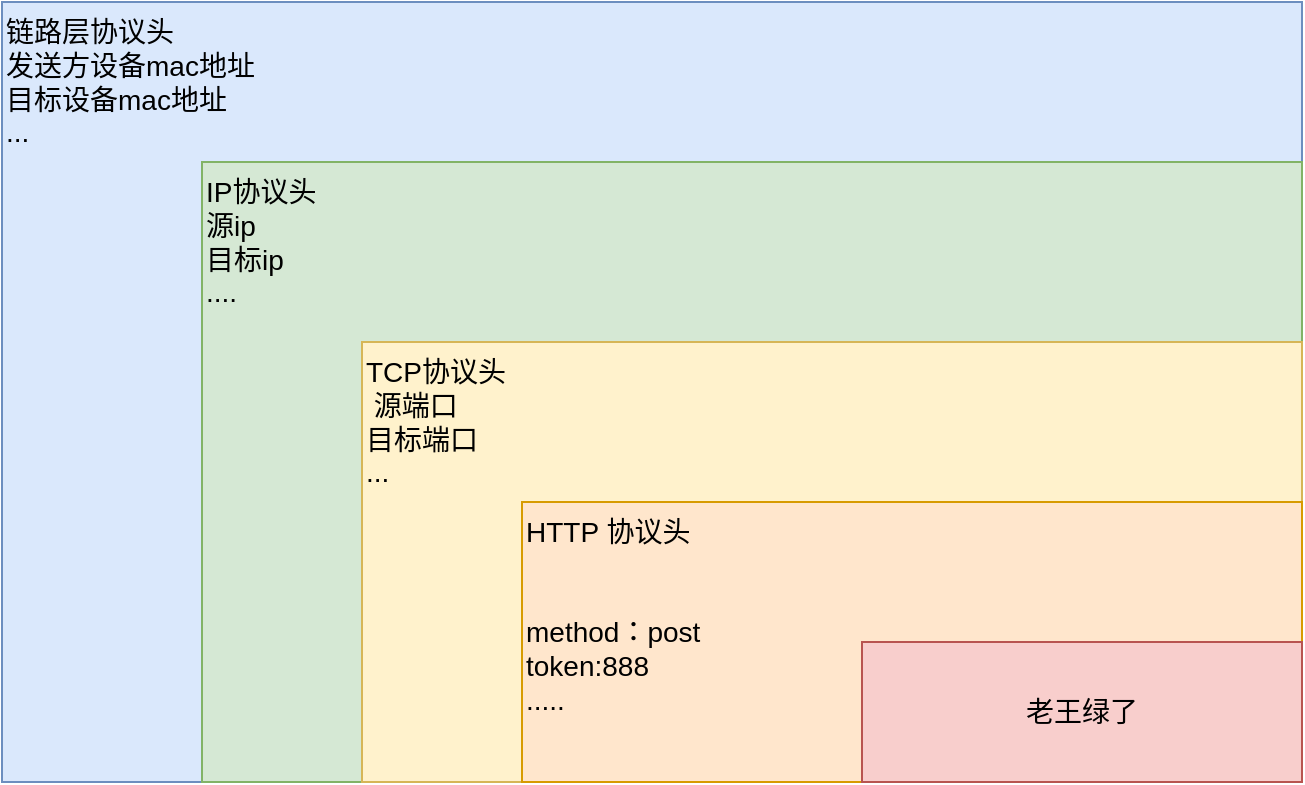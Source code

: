 <mxfile version="26.2.12">
  <diagram name="第 1 页" id="WxR1cBTqG3G4hPXAC4Pl">
    <mxGraphModel dx="1428" dy="751" grid="1" gridSize="10" guides="1" tooltips="1" connect="1" arrows="1" fold="1" page="1" pageScale="1" pageWidth="827" pageHeight="1169" math="0" shadow="0">
      <root>
        <mxCell id="0" />
        <mxCell id="1" parent="0" />
        <mxCell id="0dpP0bNjDy4Fsb3Mftks-1" value="&lt;font style=&quot;vertical-align: inherit;&quot; class=&quot;notranslate fyzs-translate-target fyzs-translate-target-wrapper&quot;&gt;&lt;font style=&quot;vertical-align: inherit;&quot; class=&quot;notranslate fyzs-translate-target fyzs-translate-target-box&quot;&gt;&lt;font style=&quot;vertical-align: inherit;&quot; title=&quot;l&quot; class=&quot;notranslate fyzs-translate-target fyzs-translate-target-text&quot;&gt;链路层协议头&lt;/font&gt;&lt;/font&gt;&lt;/font&gt;&lt;div&gt;&lt;font style=&quot;vertical-align: inherit;&quot; class=&quot;notranslate fyzs-translate-target fyzs-translate-target-wrapper&quot;&gt;&lt;font style=&quot;vertical-align: inherit;&quot; class=&quot;notranslate fyzs-translate-target fyzs-translate-target-box&quot;&gt;&lt;font style=&quot;vertical-align: inherit;&quot; title=&quot;l&quot; class=&quot;notranslate fyzs-translate-target fyzs-translate-target-text&quot;&gt;发送方设备mac地址&lt;/font&gt;&lt;/font&gt;&lt;/font&gt;&lt;/div&gt;&lt;div&gt;&lt;font style=&quot;vertical-align: inherit;&quot; class=&quot;notranslate fyzs-translate-target fyzs-translate-target-wrapper&quot;&gt;&lt;font style=&quot;vertical-align: inherit;&quot; class=&quot;notranslate fyzs-translate-target fyzs-translate-target-box&quot;&gt;&lt;font style=&quot;vertical-align: inherit;&quot; title=&quot;l&quot; class=&quot;notranslate fyzs-translate-target fyzs-translate-target-text&quot;&gt;目标设备mac地址&lt;/font&gt;&lt;/font&gt;&lt;/font&gt;&lt;/div&gt;&lt;div&gt;&lt;font style=&quot;vertical-align: inherit;&quot; class=&quot;notranslate fyzs-translate-target fyzs-translate-target-wrapper&quot;&gt;&lt;font style=&quot;vertical-align: inherit;&quot; class=&quot;notranslate fyzs-translate-target fyzs-translate-target-box&quot;&gt;&lt;font style=&quot;vertical-align: inherit;&quot; title=&quot;l&quot; class=&quot;notranslate fyzs-translate-target fyzs-translate-target-text&quot;&gt;...&lt;/font&gt;&lt;/font&gt;&lt;/font&gt;&lt;/div&gt;" style="rounded=0;whiteSpace=wrap;html=1;align=left;verticalAlign=top;fillColor=#dae8fc;strokeColor=#6c8ebf;fontSize=14;" parent="1" vertex="1">
          <mxGeometry x="200" y="170" width="650" height="390" as="geometry" />
        </mxCell>
        <mxCell id="0dpP0bNjDy4Fsb3Mftks-2" value="&lt;font style=&quot;vertical-align: inherit;&quot; class=&quot;notranslate fyzs-translate-target fyzs-translate-target-wrapper&quot;&gt;&lt;font style=&quot;vertical-align: inherit;&quot; class=&quot;notranslate fyzs-translate-target fyzs-translate-target-box&quot;&gt;&lt;font style=&quot;vertical-align: inherit;&quot; title=&quot;I&quot; class=&quot;notranslate fyzs-translate-target fyzs-translate-target-text&quot;&gt;IP协议头&lt;/font&gt;&lt;/font&gt;&lt;/font&gt;&lt;div&gt;&lt;font style=&quot;vertical-align: inherit;&quot; class=&quot;notranslate fyzs-translate-target fyzs-translate-target-wrapper&quot;&gt;&lt;font style=&quot;vertical-align: inherit;&quot; class=&quot;notranslate fyzs-translate-target fyzs-translate-target-box&quot;&gt;&lt;font style=&quot;vertical-align: inherit;&quot; title=&quot;I&quot; class=&quot;notranslate fyzs-translate-target fyzs-translate-target-text&quot;&gt;源ip&lt;/font&gt;&lt;/font&gt;&lt;/font&gt;&lt;/div&gt;&lt;div&gt;&lt;font style=&quot;vertical-align: inherit;&quot; class=&quot;notranslate fyzs-translate-target fyzs-translate-target-wrapper&quot;&gt;&lt;font style=&quot;vertical-align: inherit;&quot; class=&quot;notranslate fyzs-translate-target fyzs-translate-target-box&quot;&gt;&lt;font style=&quot;vertical-align: inherit;&quot; title=&quot;m&quot; class=&quot;notranslate fyzs-translate-target fyzs-translate-target-text&quot;&gt;目标ip&lt;/font&gt;&lt;/font&gt;&lt;/font&gt;&lt;/div&gt;&lt;div&gt;&lt;font style=&quot;vertical-align: inherit;&quot; class=&quot;notranslate fyzs-translate-target fyzs-translate-target-wrapper&quot;&gt;&lt;font style=&quot;vertical-align: inherit;&quot; class=&quot;notranslate fyzs-translate-target fyzs-translate-target-box&quot;&gt;&lt;font style=&quot;vertical-align: inherit;&quot; title=&quot;m&quot; class=&quot;notranslate fyzs-translate-target fyzs-translate-target-text&quot;&gt;....&lt;/font&gt;&lt;/font&gt;&lt;/font&gt;&lt;/div&gt;" style="rounded=0;whiteSpace=wrap;html=1;align=left;verticalAlign=top;fillColor=#d5e8d4;strokeColor=#82b366;fontSize=14;" parent="1" vertex="1">
          <mxGeometry x="300" y="250" width="550" height="310" as="geometry" />
        </mxCell>
        <mxCell id="0dpP0bNjDy4Fsb3Mftks-3" value="&lt;font style=&quot;vertical-align: inherit;&quot; class=&quot;notranslate fyzs-translate-target fyzs-translate-target-wrapper&quot;&gt;&lt;font style=&quot;vertical-align: inherit;&quot; class=&quot;notranslate fyzs-translate-target fyzs-translate-target-box&quot;&gt;&lt;font style=&quot;vertical-align: inherit;&quot; title=&quot;T&quot; class=&quot;notranslate fyzs-translate-target fyzs-translate-target-text&quot;&gt;TCP协议头&lt;/font&gt;&lt;/font&gt;&lt;/font&gt;&lt;div&gt;&lt;font style=&quot;vertical-align: inherit;&quot; class=&quot;notranslate fyzs-translate-target fyzs-translate-target-wrapper&quot;&gt;&lt;font style=&quot;vertical-align: inherit;&quot; class=&quot;notranslate fyzs-translate-target fyzs-translate-target-box&quot;&gt;&lt;font style=&quot;vertical-align: inherit;&quot; title=&quot;T&quot; class=&quot;notranslate fyzs-translate-target fyzs-translate-target-text&quot;&gt;&amp;nbsp;源端口&lt;/font&gt;&lt;/font&gt;&lt;/font&gt;&lt;/div&gt;&lt;div&gt;&lt;font style=&quot;vertical-align: inherit;&quot; class=&quot;notranslate fyzs-translate-target fyzs-translate-target-wrapper&quot;&gt;&lt;font style=&quot;vertical-align: inherit;&quot; class=&quot;notranslate fyzs-translate-target fyzs-translate-target-box&quot;&gt;&lt;font style=&quot;vertical-align: inherit;&quot; title=&quot;T&quot; class=&quot;notranslate fyzs-translate-target fyzs-translate-target-text&quot;&gt;目标端口&lt;/font&gt;&lt;/font&gt;&lt;/font&gt;&lt;/div&gt;&lt;div&gt;&lt;font style=&quot;vertical-align: inherit;&quot; class=&quot;notranslate fyzs-translate-target fyzs-translate-target-wrapper&quot;&gt;&lt;font style=&quot;vertical-align: inherit;&quot; class=&quot;notranslate fyzs-translate-target fyzs-translate-target-box&quot;&gt;&lt;font style=&quot;vertical-align: inherit;&quot; title=&quot;.&quot; class=&quot;notranslate fyzs-translate-target fyzs-translate-target-text&quot;&gt;...&lt;/font&gt;&lt;/font&gt;&lt;/font&gt;&lt;/div&gt;" style="rounded=0;whiteSpace=wrap;html=1;align=left;verticalAlign=top;fillColor=#fff2cc;strokeColor=#d6b656;fontSize=14;" parent="1" vertex="1">
          <mxGeometry x="380" y="340" width="470" height="220" as="geometry" />
        </mxCell>
        <mxCell id="0dpP0bNjDy4Fsb3Mftks-4" value="&lt;font style=&quot;vertical-align: inherit;&quot; class=&quot;notranslate fyzs-translate-target fyzs-translate-target-wrapper&quot;&gt;&lt;font style=&quot;vertical-align: inherit;&quot; class=&quot;notranslate fyzs-translate-target fyzs-translate-target-box&quot;&gt;&lt;font style=&quot;vertical-align: inherit;&quot; title=&quot;H&quot; class=&quot;notranslate fyzs-translate-target fyzs-translate-target-text&quot;&gt;HTTP 协议头&lt;/font&gt;&lt;/font&gt;&lt;/font&gt;&lt;div&gt;&lt;font style=&quot;vertical-align: inherit;&quot; class=&quot;notranslate fyzs-translate-target fyzs-translate-target-wrapper&quot;&gt;&lt;font style=&quot;vertical-align: inherit;&quot; class=&quot;notranslate fyzs-translate-target fyzs-translate-target-box&quot;&gt;&lt;font style=&quot;vertical-align: inherit;&quot; title=&quot;H&quot; class=&quot;notranslate fyzs-translate-target fyzs-translate-target-text&quot;&gt;&lt;br&gt;&lt;/font&gt;&lt;/font&gt;&lt;/font&gt;&lt;/div&gt;&lt;div&gt;&lt;font style=&quot;vertical-align: inherit;&quot; class=&quot;notranslate fyzs-translate-target fyzs-translate-target-wrapper&quot;&gt;&lt;font style=&quot;vertical-align: inherit;&quot; class=&quot;notranslate fyzs-translate-target fyzs-translate-target-box&quot;&gt;&lt;font style=&quot;vertical-align: inherit;&quot; title=&quot;H&quot; class=&quot;notranslate fyzs-translate-target fyzs-translate-target-text&quot;&gt;&lt;br&gt;&lt;/font&gt;&lt;/font&gt;&lt;/font&gt;&lt;/div&gt;&lt;div&gt;&lt;font style=&quot;vertical-align: inherit;&quot; class=&quot;notranslate fyzs-translate-target fyzs-translate-target-wrapper&quot;&gt;&lt;font style=&quot;vertical-align: inherit;&quot; class=&quot;notranslate fyzs-translate-target fyzs-translate-target-box&quot;&gt;&lt;font style=&quot;vertical-align: inherit;&quot; title=&quot;m&quot; class=&quot;notranslate fyzs-translate-target fyzs-translate-target-text&quot;&gt;method：post&lt;/font&gt;&lt;/font&gt;&lt;/font&gt;&lt;/div&gt;&lt;div&gt;&lt;font style=&quot;vertical-align: inherit;&quot; class=&quot;notranslate fyzs-translate-target fyzs-translate-target-wrapper&quot;&gt;&lt;font style=&quot;vertical-align: inherit;&quot; class=&quot;notranslate fyzs-translate-target fyzs-translate-target-box&quot;&gt;&lt;font style=&quot;vertical-align: inherit;&quot; title=&quot;m&quot; class=&quot;notranslate fyzs-translate-target fyzs-translate-target-text&quot;&gt;token:888&lt;/font&gt;&lt;/font&gt;&lt;/font&gt;&lt;/div&gt;&lt;div&gt;&lt;font style=&quot;vertical-align: inherit;&quot; class=&quot;notranslate fyzs-translate-target fyzs-translate-target-wrapper&quot;&gt;&lt;font style=&quot;vertical-align: inherit;&quot; class=&quot;notranslate fyzs-translate-target fyzs-translate-target-box&quot;&gt;&lt;font style=&quot;vertical-align: inherit;&quot; title=&quot;m&quot; class=&quot;notranslate fyzs-translate-target fyzs-translate-target-text&quot;&gt;.....&lt;/font&gt;&lt;/font&gt;&lt;/font&gt;&lt;/div&gt;" style="rounded=0;whiteSpace=wrap;html=1;align=left;verticalAlign=top;fillColor=#ffe6cc;strokeColor=#d79b00;fontSize=14;" parent="1" vertex="1">
          <mxGeometry x="460" y="420" width="390" height="140" as="geometry" />
        </mxCell>
        <mxCell id="0dpP0bNjDy4Fsb3Mftks-5" value="&lt;font style=&quot;vertical-align: inherit;&quot; class=&quot;notranslate fyzs-translate-target fyzs-translate-target-wrapper&quot;&gt;&lt;font style=&quot;vertical-align: inherit;&quot; class=&quot;notranslate fyzs-translate-target fyzs-translate-target-box&quot;&gt;&lt;font style=&quot;vertical-align: inherit;&quot; title=&quot;l&quot; class=&quot;notranslate fyzs-translate-target fyzs-translate-target-text&quot;&gt;老王绿了&lt;/font&gt;&lt;/font&gt;&lt;/font&gt;" style="rounded=0;whiteSpace=wrap;html=1;fillColor=#f8cecc;strokeColor=#b85450;fontSize=14;" parent="1" vertex="1">
          <mxGeometry x="630" y="490" width="220" height="70" as="geometry" />
        </mxCell>
      </root>
    </mxGraphModel>
  </diagram>
</mxfile>
